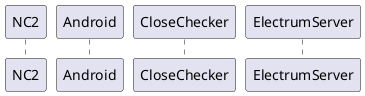 @startuml CloseChecker

participant NC2
participant Android
participant CloseChecker
participant ElectrumServer

@enduml
